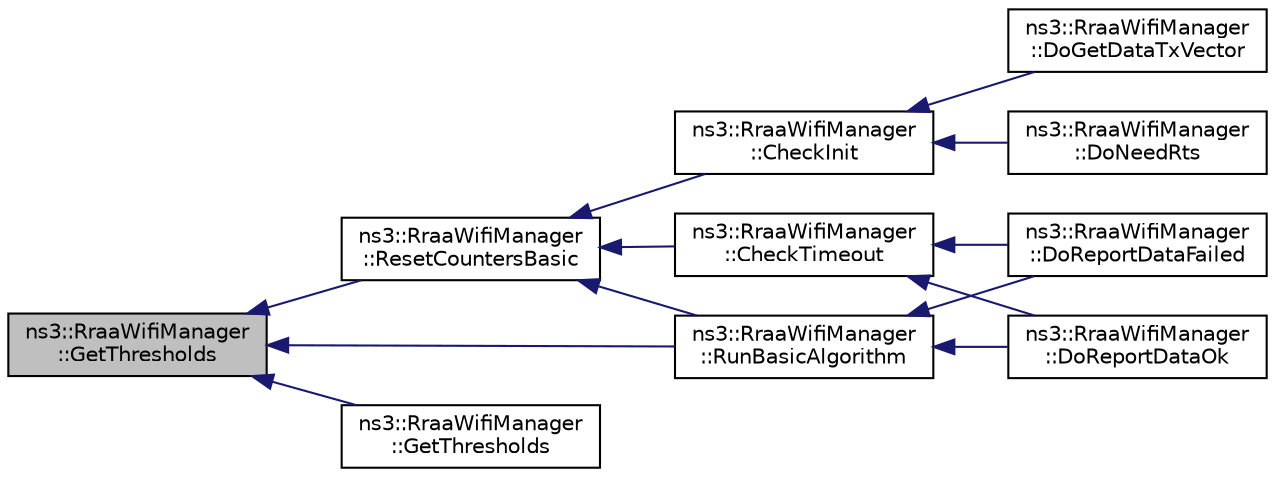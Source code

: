 digraph "ns3::RraaWifiManager::GetThresholds"
{
  edge [fontname="Helvetica",fontsize="10",labelfontname="Helvetica",labelfontsize="10"];
  node [fontname="Helvetica",fontsize="10",shape=record];
  rankdir="LR";
  Node1 [label="ns3::RraaWifiManager\l::GetThresholds",height=0.2,width=0.4,color="black", fillcolor="grey75", style="filled", fontcolor="black"];
  Node1 -> Node2 [dir="back",color="midnightblue",fontsize="10",style="solid"];
  Node2 [label="ns3::RraaWifiManager\l::ResetCountersBasic",height=0.2,width=0.4,color="black", fillcolor="white", style="filled",URL="$d4/dca/classns3_1_1RraaWifiManager.html#a832f82bf443fafae6b13ddbd5990d1f9"];
  Node2 -> Node3 [dir="back",color="midnightblue",fontsize="10",style="solid"];
  Node3 [label="ns3::RraaWifiManager\l::CheckInit",height=0.2,width=0.4,color="black", fillcolor="white", style="filled",URL="$d4/dca/classns3_1_1RraaWifiManager.html#a14709913f823ce57563d4672a877d4c5"];
  Node3 -> Node4 [dir="back",color="midnightblue",fontsize="10",style="solid"];
  Node4 [label="ns3::RraaWifiManager\l::DoGetDataTxVector",height=0.2,width=0.4,color="black", fillcolor="white", style="filled",URL="$d4/dca/classns3_1_1RraaWifiManager.html#acc7f56a51e22431479e1d534ad7ece84"];
  Node3 -> Node5 [dir="back",color="midnightblue",fontsize="10",style="solid"];
  Node5 [label="ns3::RraaWifiManager\l::DoNeedRts",height=0.2,width=0.4,color="black", fillcolor="white", style="filled",URL="$d4/dca/classns3_1_1RraaWifiManager.html#a247d7c5c2e63723a464dde8755d703ea"];
  Node2 -> Node6 [dir="back",color="midnightblue",fontsize="10",style="solid"];
  Node6 [label="ns3::RraaWifiManager\l::CheckTimeout",height=0.2,width=0.4,color="black", fillcolor="white", style="filled",URL="$d4/dca/classns3_1_1RraaWifiManager.html#aa5b366b7ffff6c117be41cf224f0f9a5"];
  Node6 -> Node7 [dir="back",color="midnightblue",fontsize="10",style="solid"];
  Node7 [label="ns3::RraaWifiManager\l::DoReportDataFailed",height=0.2,width=0.4,color="black", fillcolor="white", style="filled",URL="$d4/dca/classns3_1_1RraaWifiManager.html#aee65a7bf8a8c4052edf90f20a28ed93f"];
  Node6 -> Node8 [dir="back",color="midnightblue",fontsize="10",style="solid"];
  Node8 [label="ns3::RraaWifiManager\l::DoReportDataOk",height=0.2,width=0.4,color="black", fillcolor="white", style="filled",URL="$d4/dca/classns3_1_1RraaWifiManager.html#a70a43451916f3fb3dc0c2aed42a24741"];
  Node2 -> Node9 [dir="back",color="midnightblue",fontsize="10",style="solid"];
  Node9 [label="ns3::RraaWifiManager\l::RunBasicAlgorithm",height=0.2,width=0.4,color="black", fillcolor="white", style="filled",URL="$d4/dca/classns3_1_1RraaWifiManager.html#a722a3688ee61a2a513165f182cdcf967"];
  Node9 -> Node7 [dir="back",color="midnightblue",fontsize="10",style="solid"];
  Node9 -> Node8 [dir="back",color="midnightblue",fontsize="10",style="solid"];
  Node1 -> Node9 [dir="back",color="midnightblue",fontsize="10",style="solid"];
  Node1 -> Node10 [dir="back",color="midnightblue",fontsize="10",style="solid"];
  Node10 [label="ns3::RraaWifiManager\l::GetThresholds",height=0.2,width=0.4,color="black", fillcolor="white", style="filled",URL="$d4/dca/classns3_1_1RraaWifiManager.html#a438ef27206be459788ab012bc861fc7d"];
}
